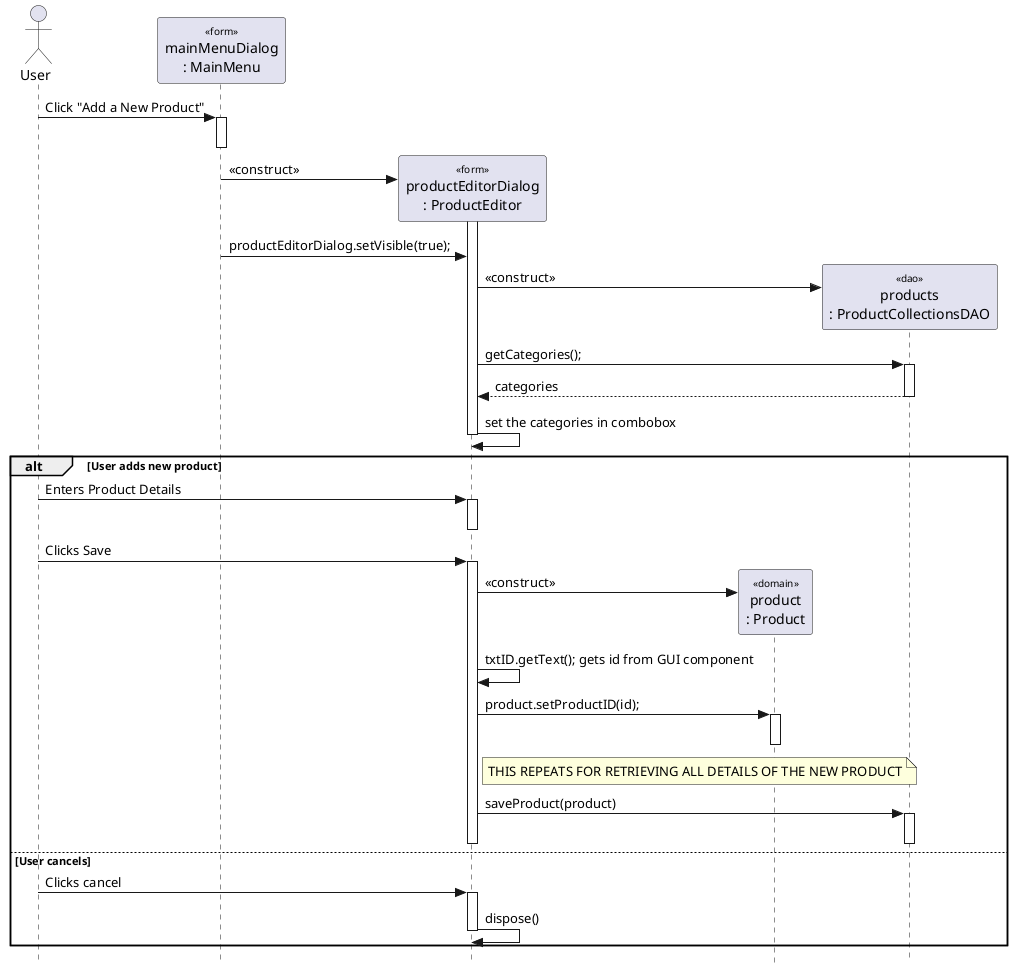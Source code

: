 @startuml
skinparam {
  Style StrictUML
  SequenceStereotype {
    Font {
      Size 10
      Style plain
    }
  }
}

actor "User" as user
participant "mainMenuDialog\n: MainMenu" as main <<form>>
participant "productEditorDialog\n: ProductEditor" as add <<form>>
'participant "products\n: ProductCollectionsDAO" as dataAccess <<dao>>
participant "product\n: Product" as product <<domain>>

user -> main++ : Click "Add a New Product"
main--
create add 
main -> add++ : <<construct>>
main -> add : productEditorDialog.setVisible(true);

create "products\n: ProductCollectionsDAO" as dataAccess <<dao>>
add -> dataAccess : <<construct>>

add -> dataAccess : getCategories();
dataAccess++
return categories
add -> add : set the categories in combobox
add--


alt User adds new product 
user -> add++ : Enters Product Details
add--
user -> add++ : Clicks Save 





create product
add -> product : <<construct>>
add -> add : txtID.getText(); gets id from GUI component
add -> product++ : product.setProductID(id);
product--

note right of add: THIS REPEATS FOR RETRIEVING ALL DETAILS OF THE NEW PRODUCT

add -> dataAccess++ : saveProduct(product)
dataAccess--

add--

else User cancels
user -> add++ : Clicks cancel 
add -> add-- : dispose()

end 

@enduml